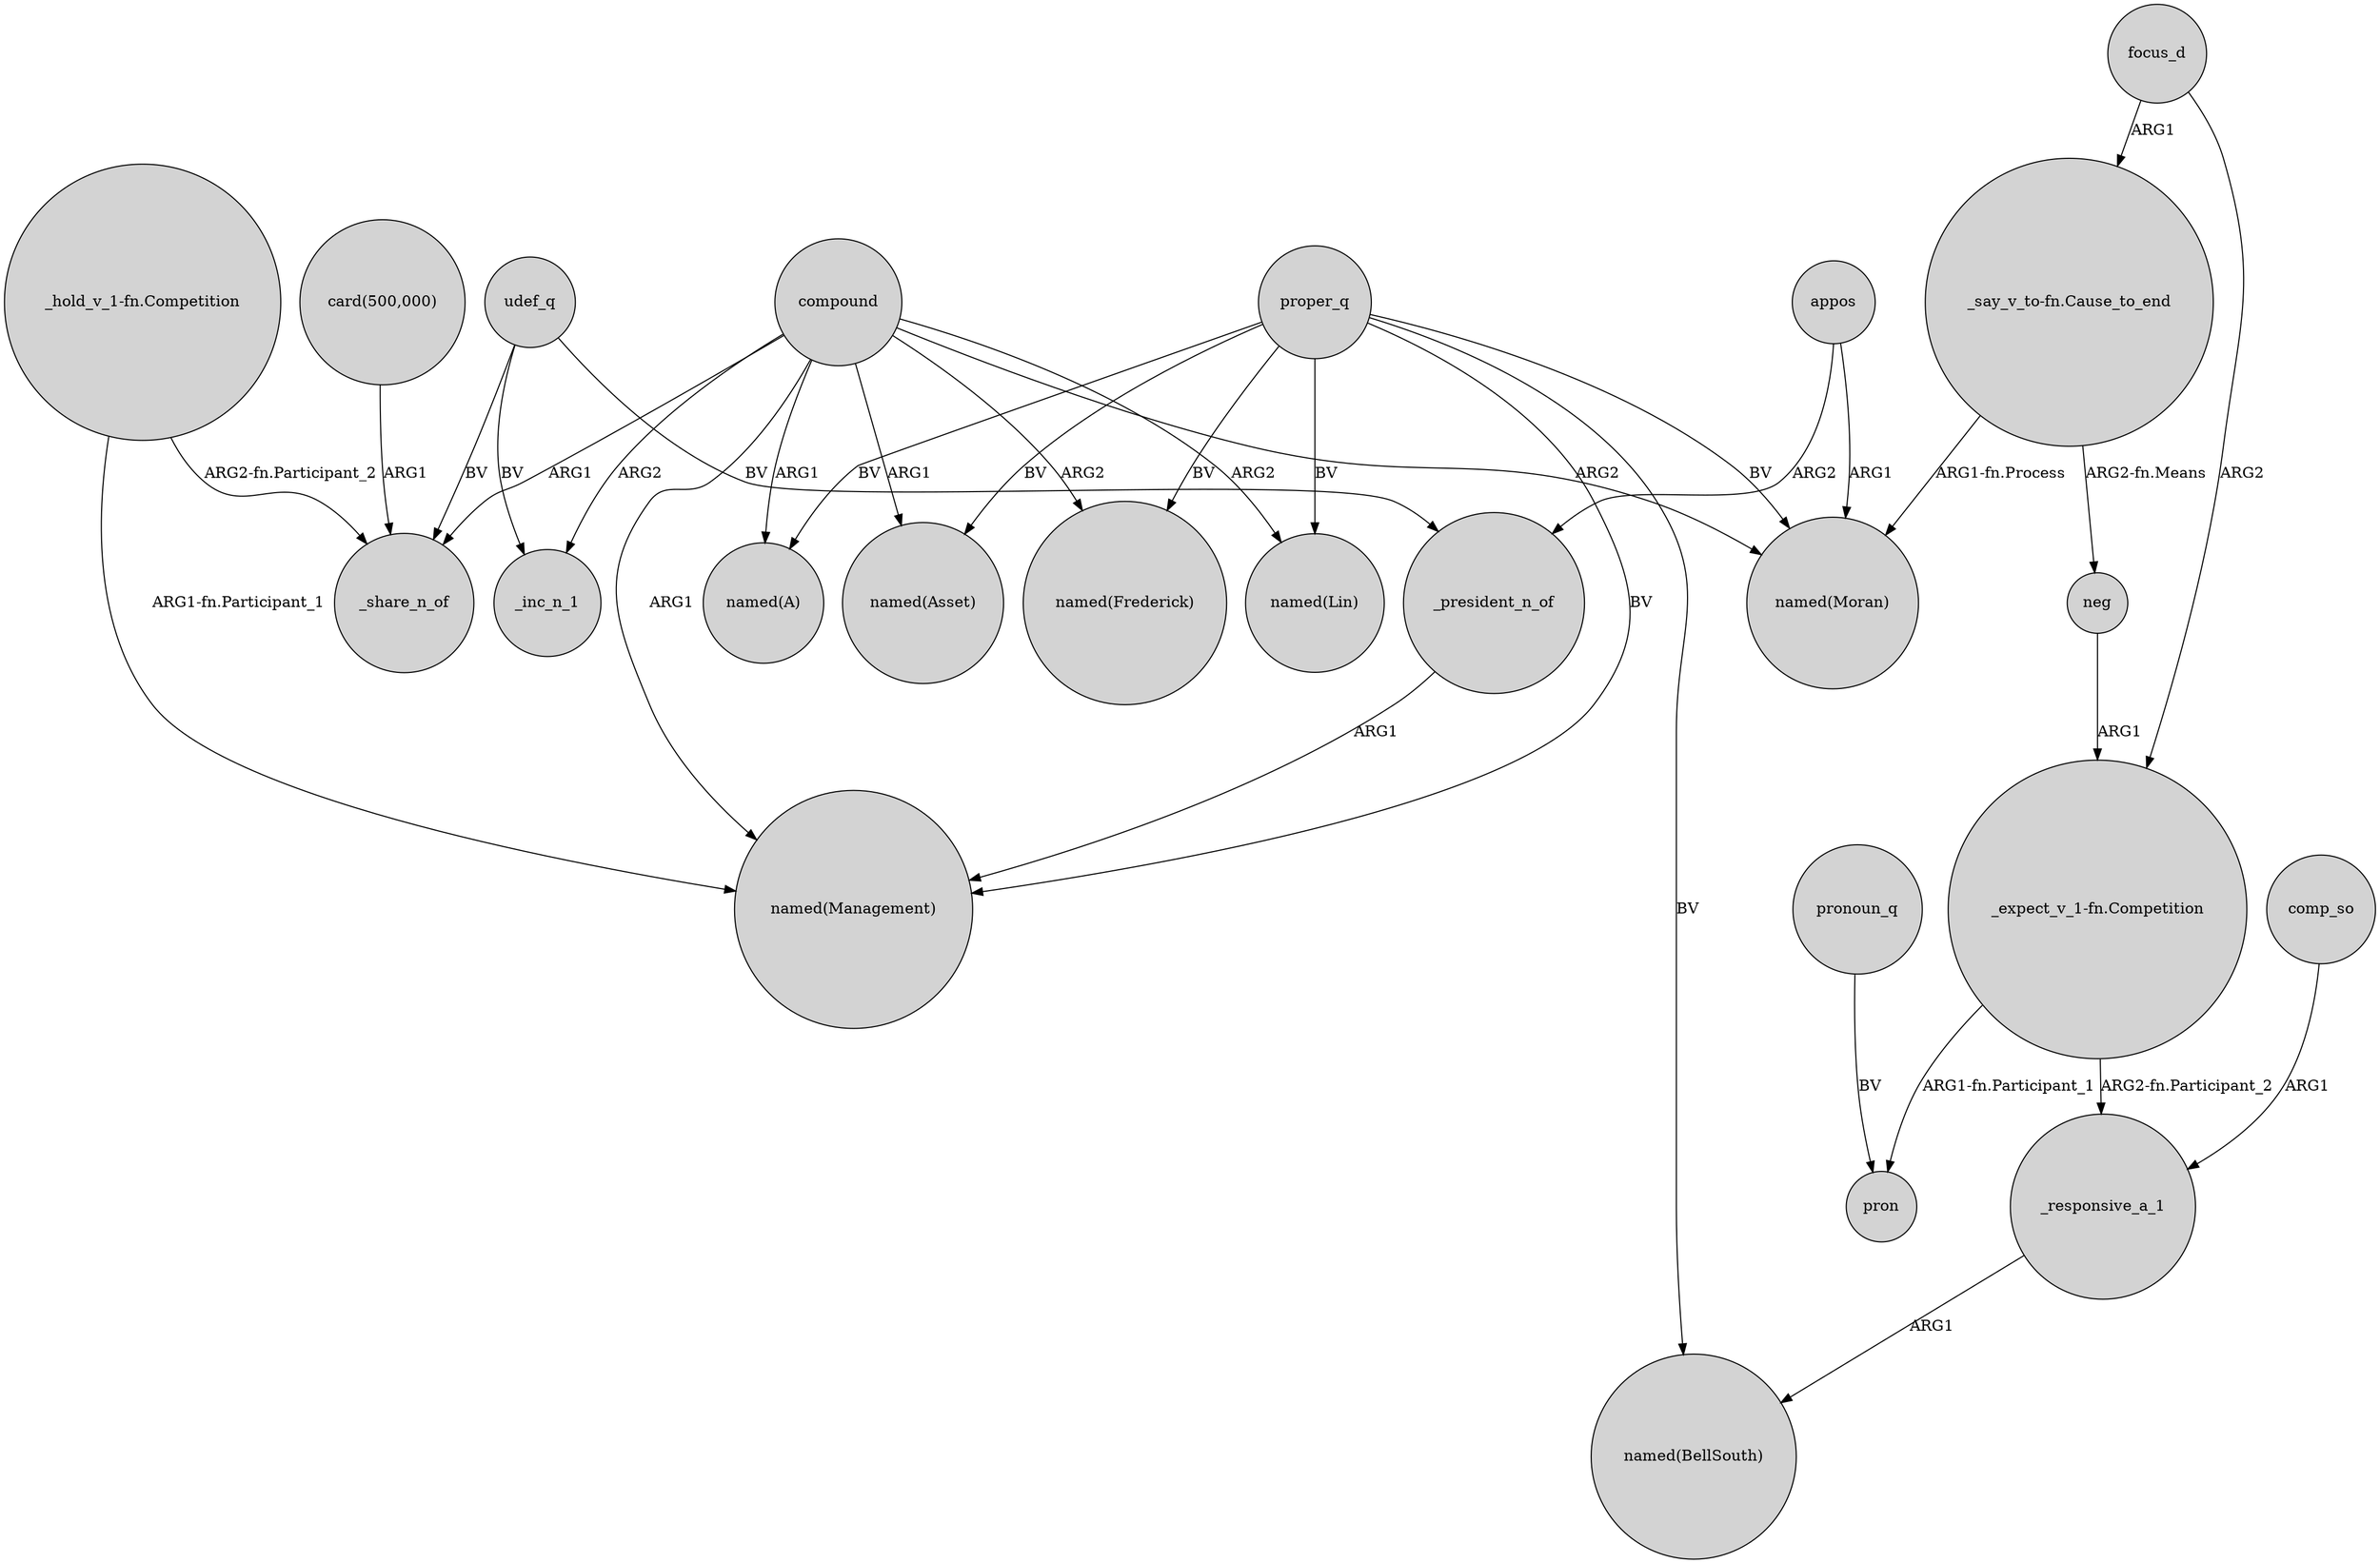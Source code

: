 digraph {
	node [shape=circle style=filled]
	"_hold_v_1-fn.Competition" -> _share_n_of [label="ARG2-fn.Participant_2"]
	compound -> "named(Asset)" [label=ARG1]
	appos -> _president_n_of [label=ARG2]
	proper_q -> "named(Moran)" [label=BV]
	"_say_v_to-fn.Cause_to_end" -> "named(Moran)" [label="ARG1-fn.Process"]
	proper_q -> "named(Frederick)" [label=BV]
	focus_d -> "_say_v_to-fn.Cause_to_end" [label=ARG1]
	compound -> _share_n_of [label=ARG1]
	compound -> "named(Management)" [label=ARG1]
	proper_q -> "named(Lin)" [label=BV]
	proper_q -> "named(Management)" [label=BV]
	proper_q -> "named(BellSouth)" [label=BV]
	appos -> "named(Moran)" [label=ARG1]
	compound -> "named(Moran)" [label=ARG2]
	neg -> "_expect_v_1-fn.Competition" [label=ARG1]
	"_say_v_to-fn.Cause_to_end" -> neg [label="ARG2-fn.Means"]
	pronoun_q -> pron [label=BV]
	compound -> "named(Frederick)" [label=ARG2]
	udef_q -> _inc_n_1 [label=BV]
	"_expect_v_1-fn.Competition" -> pron [label="ARG1-fn.Participant_1"]
	compound -> _inc_n_1 [label=ARG2]
	compound -> "named(A)" [label=ARG1]
	proper_q -> "named(A)" [label=BV]
	proper_q -> "named(Asset)" [label=BV]
	udef_q -> _share_n_of [label=BV]
	compound -> "named(Lin)" [label=ARG2]
	"card(500,000)" -> _share_n_of [label=ARG1]
	comp_so -> _responsive_a_1 [label=ARG1]
	focus_d -> "_expect_v_1-fn.Competition" [label=ARG2]
	"_expect_v_1-fn.Competition" -> _responsive_a_1 [label="ARG2-fn.Participant_2"]
	"_hold_v_1-fn.Competition" -> "named(Management)" [label="ARG1-fn.Participant_1"]
	_responsive_a_1 -> "named(BellSouth)" [label=ARG1]
	udef_q -> _president_n_of [label=BV]
	_president_n_of -> "named(Management)" [label=ARG1]
}

